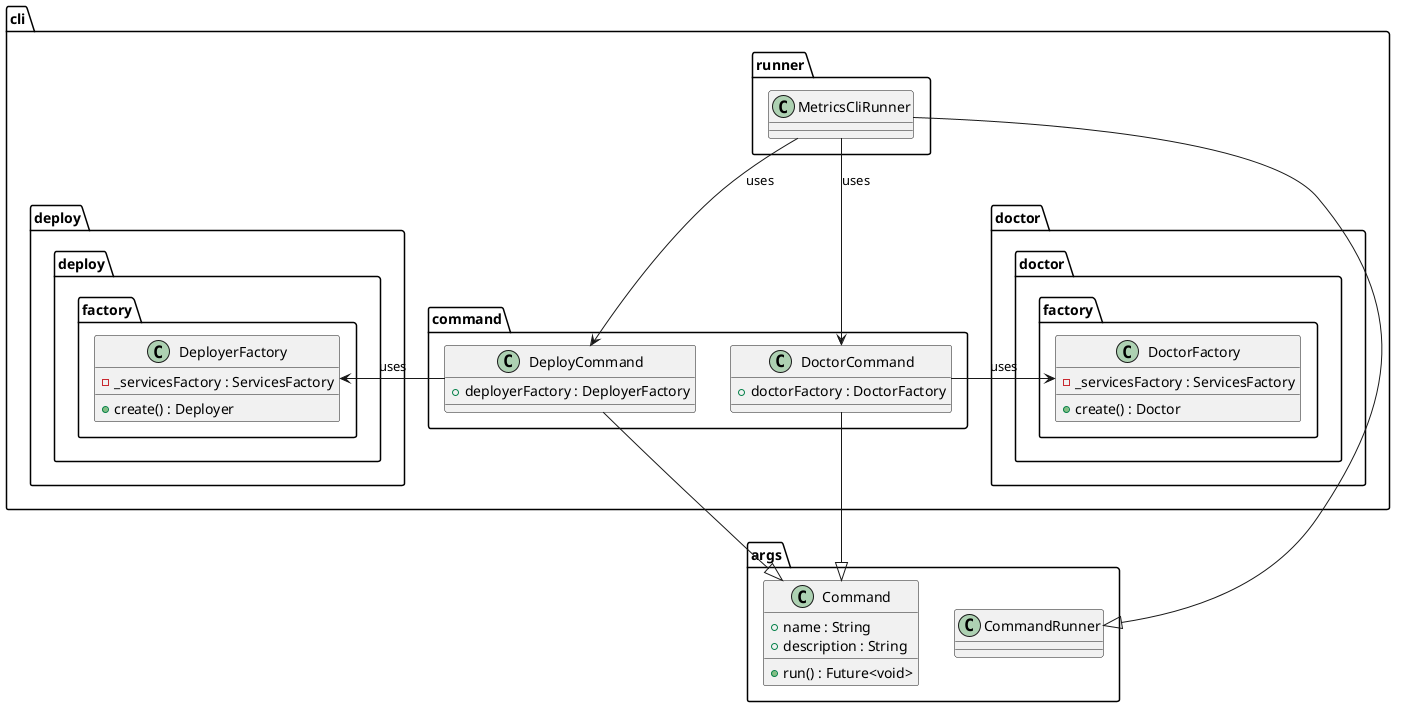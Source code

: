 @startuml metrics_cli_runner_class_diagram

package args {
    class CommandRunner{}
    class Command {
        + name : String
        + description : String
        + run() : Future<void>
    }
}

package cli {
    package doctor {
        package factory as doctor.factory {
            class DoctorFactory {
            - _servicesFactory : ServicesFactory
            + create() : Doctor
            }
        }
    }

    package runner {
        class MetricsCliRunner {}
    }

    package command {
        class DeployCommand {
            + deployerFactory : DeployerFactory
        }

        class DoctorCommand {
            + doctorFactory : DoctorFactory
        }
    }

    package deploy {
        package factory as deploy.factory{
            class DeployerFactory {
                - _servicesFactory : ServicesFactory
                + create() : Deployer
            }
        }
    }
}

MetricsCliRunner --> DoctorCommand : uses
MetricsCliRunner --> DeployCommand : uses
DeployCommand -left-> DeployerFactory : uses
DoctorCommand -right-> DoctorFactory : uses

DeployCommand --|> Command
DoctorCommand --|> Command

MetricsCliRunner --|> CommandRunner


@enduml
